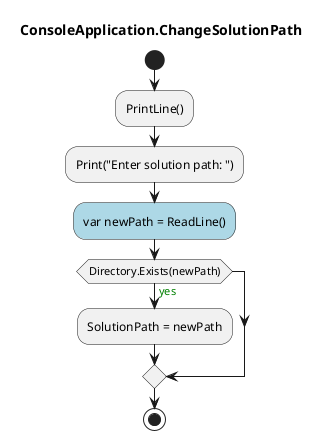 @startuml ConsoleApplication.ChangeSolutionPath
title ConsoleApplication.ChangeSolutionPath
start
:PrintLine();
:Print("Enter solution path: ");
#LightBlue:var newPath = ReadLine();
if (Directory.Exists(newPath)) then (<color:green>yes)
    :SolutionPath = newPath;
endif
stop
@enduml
